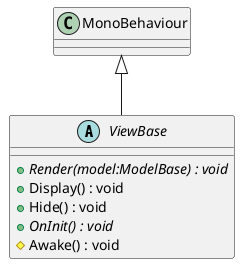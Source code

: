 @startuml
abstract class ViewBase {
    + {abstract} Render(model:ModelBase) : void
    + Display() : void
    + Hide() : void
    + {abstract} OnInit() : void
    # Awake() : void
}
MonoBehaviour <|-- ViewBase
@enduml
